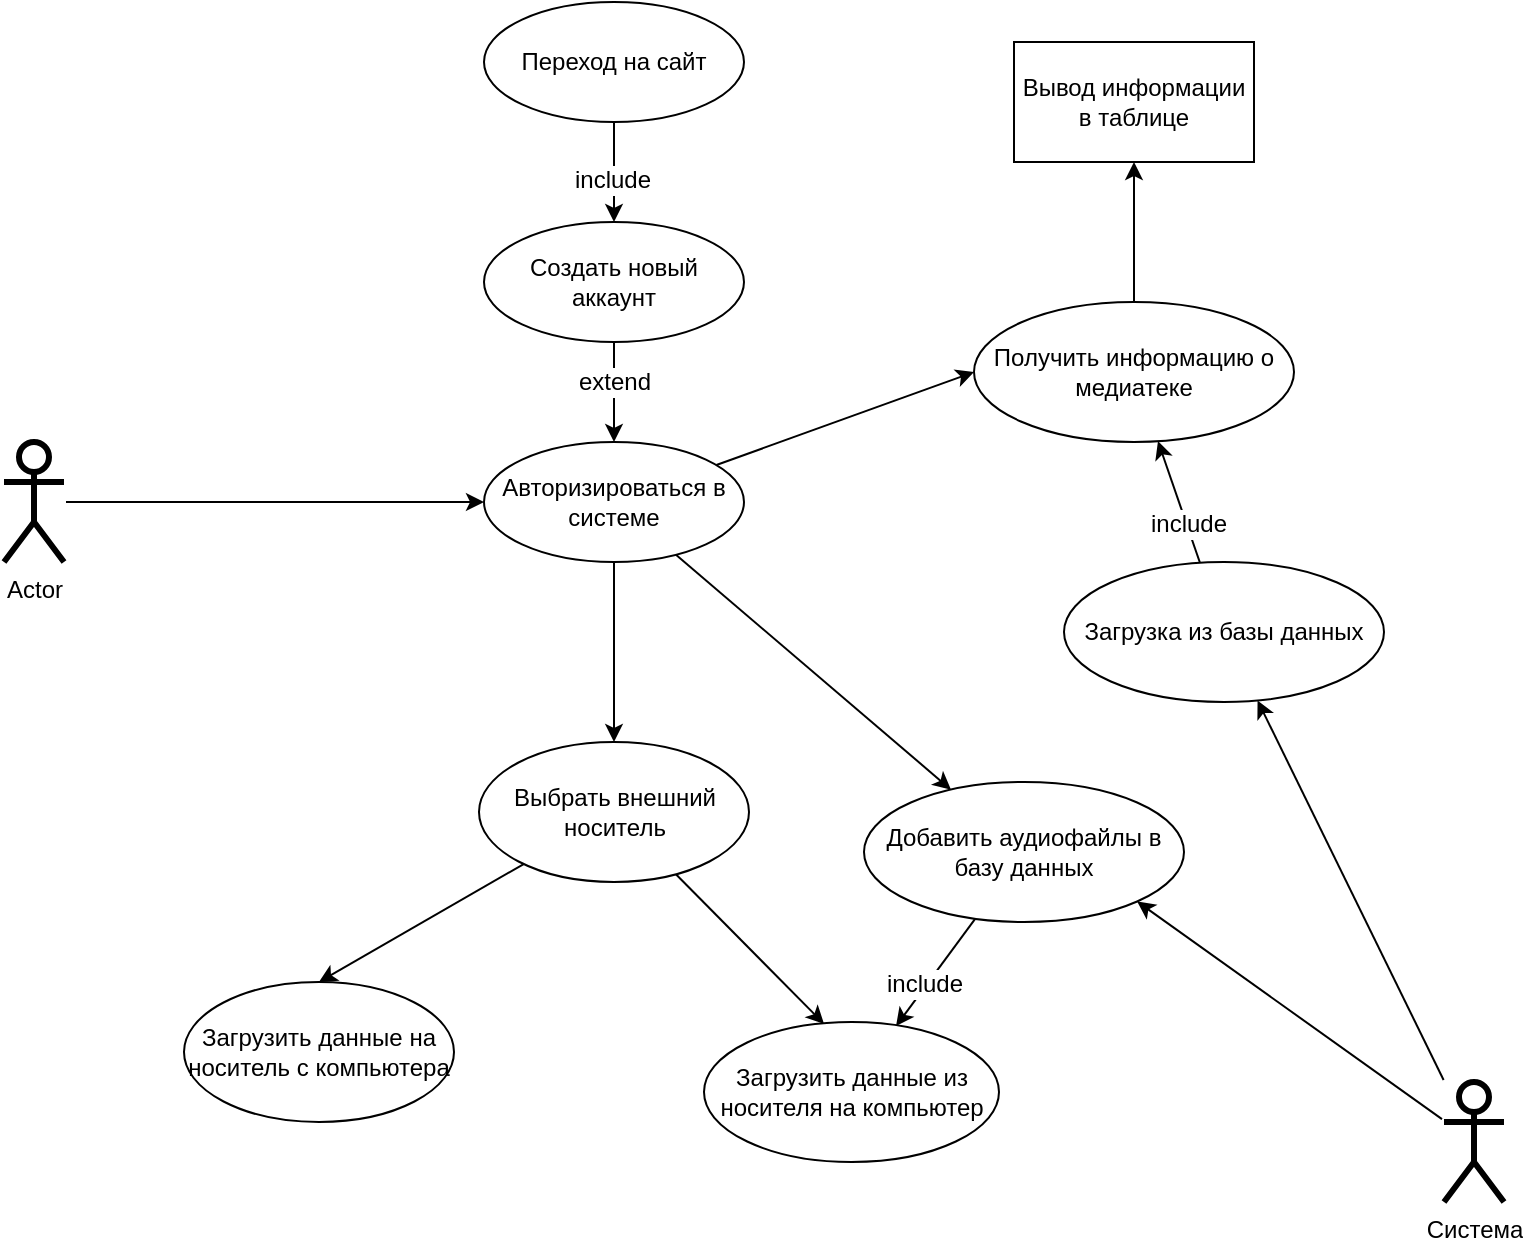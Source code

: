 <mxfile version="12.7.0" type="device"><diagram id="Ke0O6-sP0JFfCr94ACpb" name="Page-1"><mxGraphModel dx="1296" dy="685" grid="1" gridSize="10" guides="1" tooltips="1" connect="1" arrows="1" fold="1" page="1" pageScale="1" pageWidth="827" pageHeight="1169" math="0" shadow="0"><root><mxCell id="0"/><mxCell id="1" parent="0"/><mxCell id="DBrleWuXPwCUenoytbXW-9" style="edgeStyle=orthogonalEdgeStyle;rounded=0;orthogonalLoop=1;jettySize=auto;html=1;entryX=0;entryY=0.5;entryDx=0;entryDy=0;" edge="1" parent="1" source="DBrleWuXPwCUenoytbXW-1" target="DBrleWuXPwCUenoytbXW-2"><mxGeometry relative="1" as="geometry"/></mxCell><mxCell id="DBrleWuXPwCUenoytbXW-1" value="Actor" style="shape=umlActor;verticalLabelPosition=bottom;labelBackgroundColor=#ffffff;verticalAlign=top;html=1;outlineConnect=0;strokeWidth=3;perimeterSpacing=1;" vertex="1" parent="1"><mxGeometry x="40" y="230" width="30" height="60" as="geometry"/></mxCell><mxCell id="DBrleWuXPwCUenoytbXW-15" style="rounded=0;orthogonalLoop=1;jettySize=auto;html=1;" edge="1" parent="1" source="DBrleWuXPwCUenoytbXW-2" target="DBrleWuXPwCUenoytbXW-13"><mxGeometry relative="1" as="geometry"/></mxCell><mxCell id="DBrleWuXPwCUenoytbXW-16" style="edgeStyle=orthogonalEdgeStyle;rounded=0;orthogonalLoop=1;jettySize=auto;html=1;entryX=0.5;entryY=0;entryDx=0;entryDy=0;" edge="1" parent="1" source="DBrleWuXPwCUenoytbXW-2" target="DBrleWuXPwCUenoytbXW-28"><mxGeometry relative="1" as="geometry"><mxPoint x="345" y="380" as="targetPoint"/></mxGeometry></mxCell><mxCell id="DBrleWuXPwCUenoytbXW-52" style="edgeStyle=none;rounded=0;orthogonalLoop=1;jettySize=auto;html=1;entryX=0;entryY=0.5;entryDx=0;entryDy=0;" edge="1" parent="1" source="DBrleWuXPwCUenoytbXW-2" target="DBrleWuXPwCUenoytbXW-21"><mxGeometry relative="1" as="geometry"/></mxCell><mxCell id="DBrleWuXPwCUenoytbXW-2" value="Авторизироваться в системе" style="ellipse;whiteSpace=wrap;html=1;strokeWidth=1;" vertex="1" parent="1"><mxGeometry x="280" y="230" width="130" height="60" as="geometry"/></mxCell><mxCell id="DBrleWuXPwCUenoytbXW-23" style="edgeStyle=orthogonalEdgeStyle;rounded=0;orthogonalLoop=1;jettySize=auto;html=1;" edge="1" parent="1" source="DBrleWuXPwCUenoytbXW-4" target="DBrleWuXPwCUenoytbXW-2"><mxGeometry relative="1" as="geometry"/></mxCell><mxCell id="DBrleWuXPwCUenoytbXW-24" value="extend" style="text;html=1;align=center;verticalAlign=middle;resizable=0;points=[];labelBackgroundColor=#ffffff;" vertex="1" connectable="0" parent="DBrleWuXPwCUenoytbXW-23"><mxGeometry x="0.32" relative="1" as="geometry"><mxPoint y="-13" as="offset"/></mxGeometry></mxCell><mxCell id="DBrleWuXPwCUenoytbXW-4" value="Создать новый аккаунт" style="ellipse;whiteSpace=wrap;html=1;strokeWidth=1;" vertex="1" parent="1"><mxGeometry x="280" y="120" width="130" height="60" as="geometry"/></mxCell><mxCell id="DBrleWuXPwCUenoytbXW-33" style="edgeStyle=none;rounded=0;orthogonalLoop=1;jettySize=auto;html=1;entryX=0.651;entryY=0.029;entryDx=0;entryDy=0;entryPerimeter=0;" edge="1" parent="1" source="DBrleWuXPwCUenoytbXW-13" target="DBrleWuXPwCUenoytbXW-29"><mxGeometry relative="1" as="geometry"/></mxCell><mxCell id="DBrleWuXPwCUenoytbXW-34" value="include" style="text;html=1;align=center;verticalAlign=middle;resizable=0;points=[];labelBackgroundColor=#ffffff;" vertex="1" connectable="0" parent="DBrleWuXPwCUenoytbXW-33"><mxGeometry x="0.251" y="-1" relative="1" as="geometry"><mxPoint as="offset"/></mxGeometry></mxCell><mxCell id="DBrleWuXPwCUenoytbXW-13" value="Добавить аудиофайлы в базу данных" style="ellipse;whiteSpace=wrap;html=1;strokeWidth=1;" vertex="1" parent="1"><mxGeometry x="470" y="400" width="160" height="70" as="geometry"/></mxCell><mxCell id="DBrleWuXPwCUenoytbXW-19" style="edgeStyle=orthogonalEdgeStyle;rounded=0;orthogonalLoop=1;jettySize=auto;html=1;entryX=0.5;entryY=0;entryDx=0;entryDy=0;" edge="1" parent="1" source="DBrleWuXPwCUenoytbXW-18" target="DBrleWuXPwCUenoytbXW-4"><mxGeometry relative="1" as="geometry"/></mxCell><mxCell id="DBrleWuXPwCUenoytbXW-20" value="include" style="text;html=1;align=center;verticalAlign=middle;resizable=0;points=[];labelBackgroundColor=#ffffff;" vertex="1" connectable="0" parent="DBrleWuXPwCUenoytbXW-19"><mxGeometry x="0.16" y="-1" relative="1" as="geometry"><mxPoint as="offset"/></mxGeometry></mxCell><mxCell id="DBrleWuXPwCUenoytbXW-18" value="Переход на сайт" style="ellipse;whiteSpace=wrap;html=1;strokeWidth=1;" vertex="1" parent="1"><mxGeometry x="280" y="10" width="130" height="60" as="geometry"/></mxCell><mxCell id="DBrleWuXPwCUenoytbXW-49" style="edgeStyle=none;rounded=0;orthogonalLoop=1;jettySize=auto;html=1;entryX=0.5;entryY=1;entryDx=0;entryDy=0;" edge="1" parent="1" source="DBrleWuXPwCUenoytbXW-21" target="DBrleWuXPwCUenoytbXW-48"><mxGeometry relative="1" as="geometry"/></mxCell><mxCell id="DBrleWuXPwCUenoytbXW-21" value="Получить информацию о медиатеке" style="ellipse;whiteSpace=wrap;html=1;strokeWidth=1;" vertex="1" parent="1"><mxGeometry x="525" y="160" width="160" height="70" as="geometry"/></mxCell><mxCell id="DBrleWuXPwCUenoytbXW-42" style="edgeStyle=none;rounded=0;orthogonalLoop=1;jettySize=auto;html=1;" edge="1" parent="1" source="DBrleWuXPwCUenoytbXW-25" target="DBrleWuXPwCUenoytbXW-21"><mxGeometry relative="1" as="geometry"/></mxCell><mxCell id="DBrleWuXPwCUenoytbXW-50" value="include" style="text;html=1;align=center;verticalAlign=middle;resizable=0;points=[];labelBackgroundColor=#ffffff;" vertex="1" connectable="0" parent="DBrleWuXPwCUenoytbXW-42"><mxGeometry x="-0.366" relative="1" as="geometry"><mxPoint as="offset"/></mxGeometry></mxCell><mxCell id="DBrleWuXPwCUenoytbXW-25" value="Загрузка из базы данных" style="ellipse;whiteSpace=wrap;html=1;strokeWidth=1;" vertex="1" parent="1"><mxGeometry x="570" y="290" width="160" height="70" as="geometry"/></mxCell><mxCell id="DBrleWuXPwCUenoytbXW-44" style="edgeStyle=none;rounded=0;orthogonalLoop=1;jettySize=auto;html=1;entryX=0.407;entryY=0.014;entryDx=0;entryDy=0;entryPerimeter=0;" edge="1" parent="1" source="DBrleWuXPwCUenoytbXW-28" target="DBrleWuXPwCUenoytbXW-29"><mxGeometry relative="1" as="geometry"/></mxCell><mxCell id="DBrleWuXPwCUenoytbXW-51" style="edgeStyle=none;rounded=0;orthogonalLoop=1;jettySize=auto;html=1;entryX=0.5;entryY=0;entryDx=0;entryDy=0;" edge="1" parent="1" source="DBrleWuXPwCUenoytbXW-28" target="DBrleWuXPwCUenoytbXW-30"><mxGeometry relative="1" as="geometry"/></mxCell><mxCell id="DBrleWuXPwCUenoytbXW-28" value="Выбрать внешний носитель" style="ellipse;whiteSpace=wrap;html=1;strokeWidth=1;" vertex="1" parent="1"><mxGeometry x="277.5" y="380" width="135" height="70" as="geometry"/></mxCell><mxCell id="DBrleWuXPwCUenoytbXW-29" value="Загрузить данные из носителя на компьютер" style="ellipse;whiteSpace=wrap;html=1;strokeWidth=1;" vertex="1" parent="1"><mxGeometry x="390" y="520" width="147.5" height="70" as="geometry"/></mxCell><mxCell id="DBrleWuXPwCUenoytbXW-30" value="Загрузить данные на носитель с компьютера" style="ellipse;whiteSpace=wrap;html=1;strokeWidth=1;" vertex="1" parent="1"><mxGeometry x="130" y="500" width="135" height="70" as="geometry"/></mxCell><mxCell id="DBrleWuXPwCUenoytbXW-41" style="edgeStyle=none;rounded=0;orthogonalLoop=1;jettySize=auto;html=1;" edge="1" parent="1" source="DBrleWuXPwCUenoytbXW-35" target="DBrleWuXPwCUenoytbXW-25"><mxGeometry relative="1" as="geometry"/></mxCell><mxCell id="DBrleWuXPwCUenoytbXW-46" style="edgeStyle=none;rounded=0;orthogonalLoop=1;jettySize=auto;html=1;entryX=1;entryY=1;entryDx=0;entryDy=0;" edge="1" parent="1" source="DBrleWuXPwCUenoytbXW-35" target="DBrleWuXPwCUenoytbXW-13"><mxGeometry relative="1" as="geometry"/></mxCell><mxCell id="DBrleWuXPwCUenoytbXW-35" value="Система" style="shape=umlActor;verticalLabelPosition=bottom;labelBackgroundColor=#ffffff;verticalAlign=top;html=1;outlineConnect=0;strokeWidth=3;perimeterSpacing=1;" vertex="1" parent="1"><mxGeometry x="760" y="550" width="30" height="60" as="geometry"/></mxCell><mxCell id="DBrleWuXPwCUenoytbXW-48" value="Вывод информации в таблице" style="rounded=0;whiteSpace=wrap;html=1;strokeWidth=1;" vertex="1" parent="1"><mxGeometry x="545" y="30" width="120" height="60" as="geometry"/></mxCell></root></mxGraphModel></diagram></mxfile>